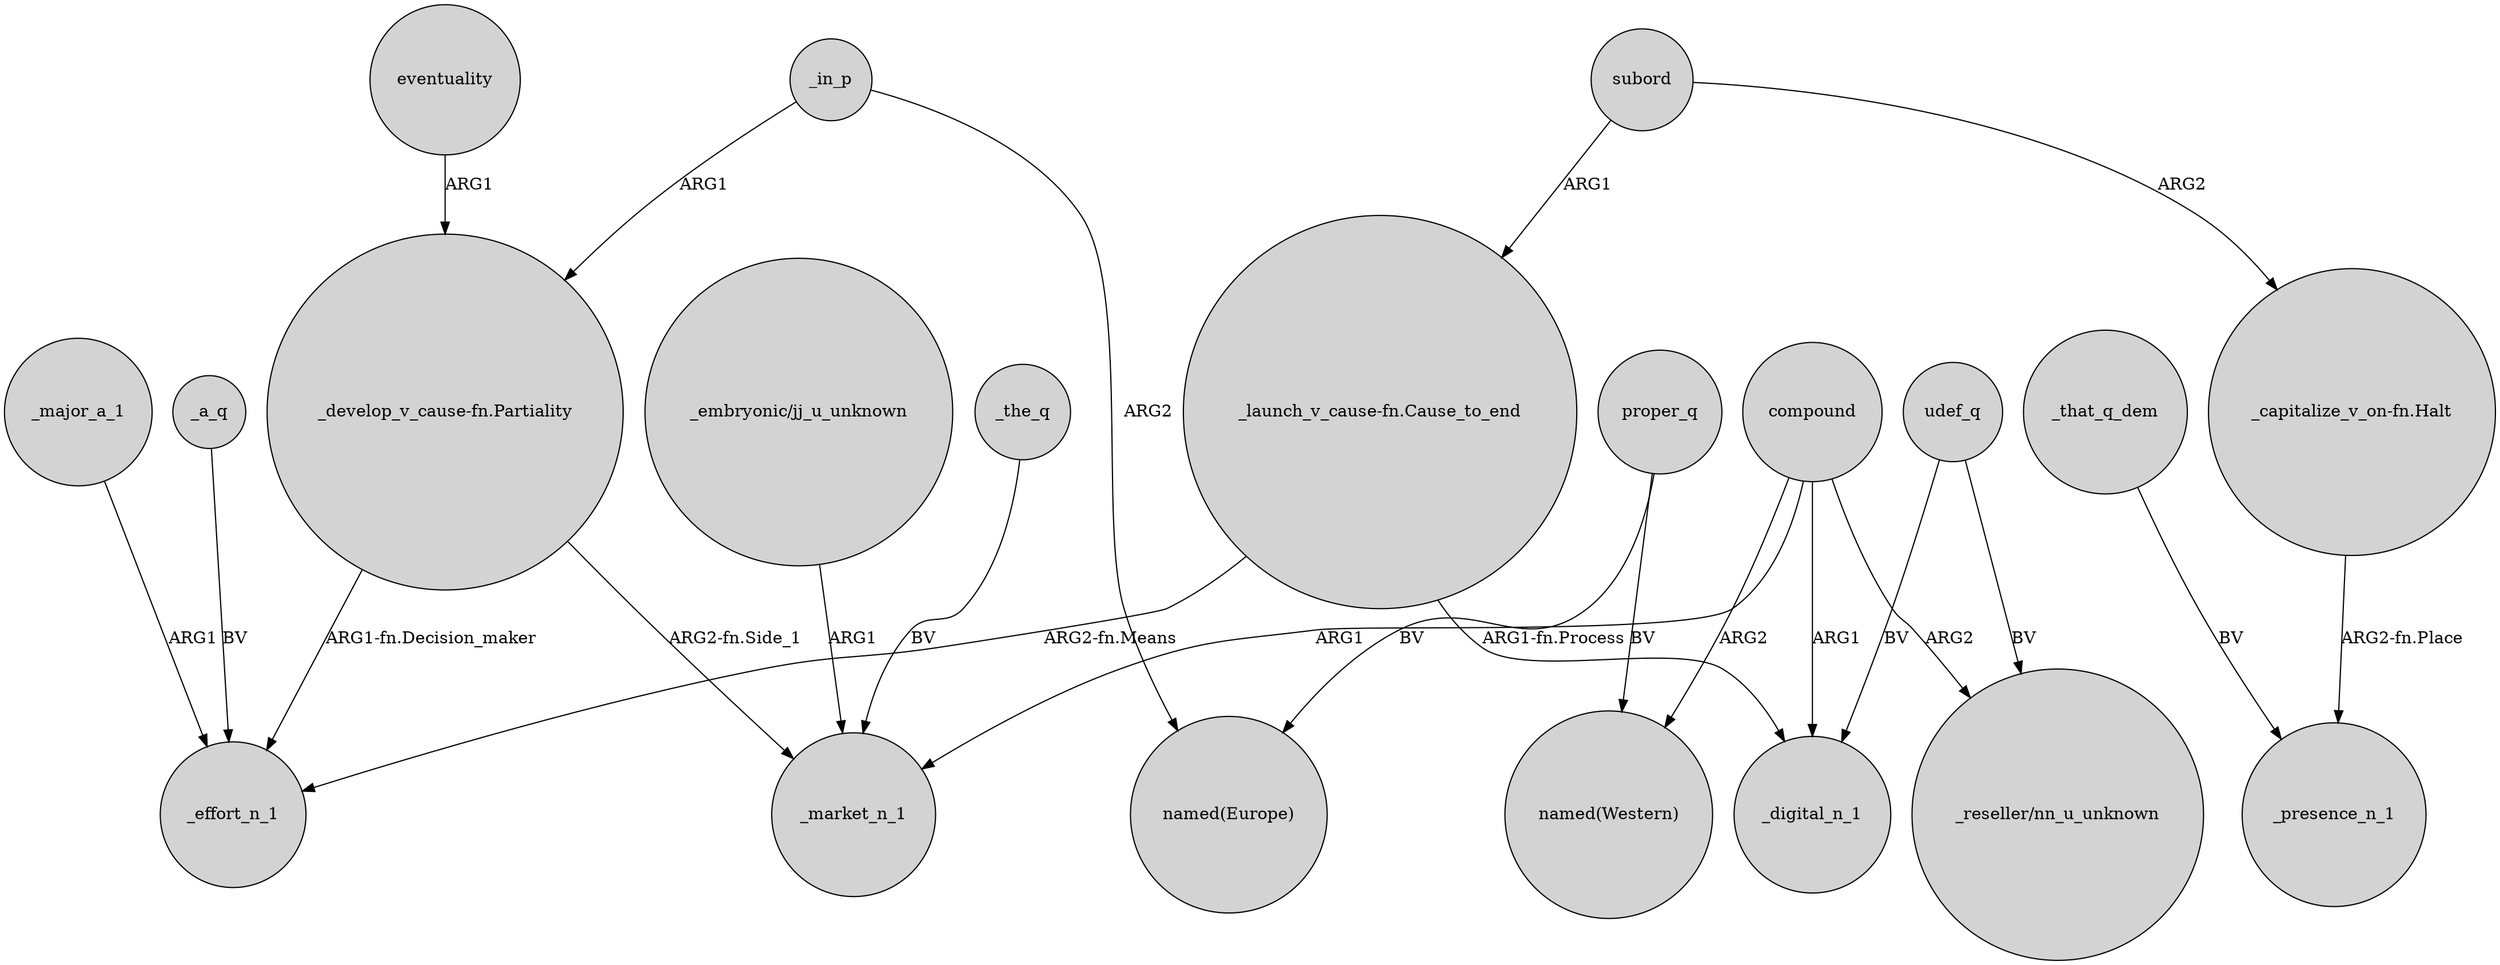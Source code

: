 digraph {
	node [shape=circle style=filled]
	_major_a_1 -> _effort_n_1 [label=ARG1]
	udef_q -> _digital_n_1 [label=BV]
	udef_q -> "_reseller/nn_u_unknown" [label=BV]
	"_develop_v_cause-fn.Partiality" -> _effort_n_1 [label="ARG1-fn.Decision_maker"]
	"_launch_v_cause-fn.Cause_to_end" -> _digital_n_1 [label="ARG1-fn.Process"]
	proper_q -> "named(Western)" [label=BV]
	_in_p -> "named(Europe)" [label=ARG2]
	proper_q -> "named(Europe)" [label=BV]
	compound -> "_reseller/nn_u_unknown" [label=ARG2]
	_a_q -> _effort_n_1 [label=BV]
	subord -> "_launch_v_cause-fn.Cause_to_end" [label=ARG1]
	_the_q -> _market_n_1 [label=BV]
	"_launch_v_cause-fn.Cause_to_end" -> _effort_n_1 [label="ARG2-fn.Means"]
	compound -> _digital_n_1 [label=ARG1]
	eventuality -> "_develop_v_cause-fn.Partiality" [label=ARG1]
	_that_q_dem -> _presence_n_1 [label=BV]
	"_embryonic/jj_u_unknown" -> _market_n_1 [label=ARG1]
	compound -> "named(Western)" [label=ARG2]
	"_develop_v_cause-fn.Partiality" -> _market_n_1 [label="ARG2-fn.Side_1"]
	compound -> _market_n_1 [label=ARG1]
	subord -> "_capitalize_v_on-fn.Halt" [label=ARG2]
	"_capitalize_v_on-fn.Halt" -> _presence_n_1 [label="ARG2-fn.Place"]
	_in_p -> "_develop_v_cause-fn.Partiality" [label=ARG1]
}

